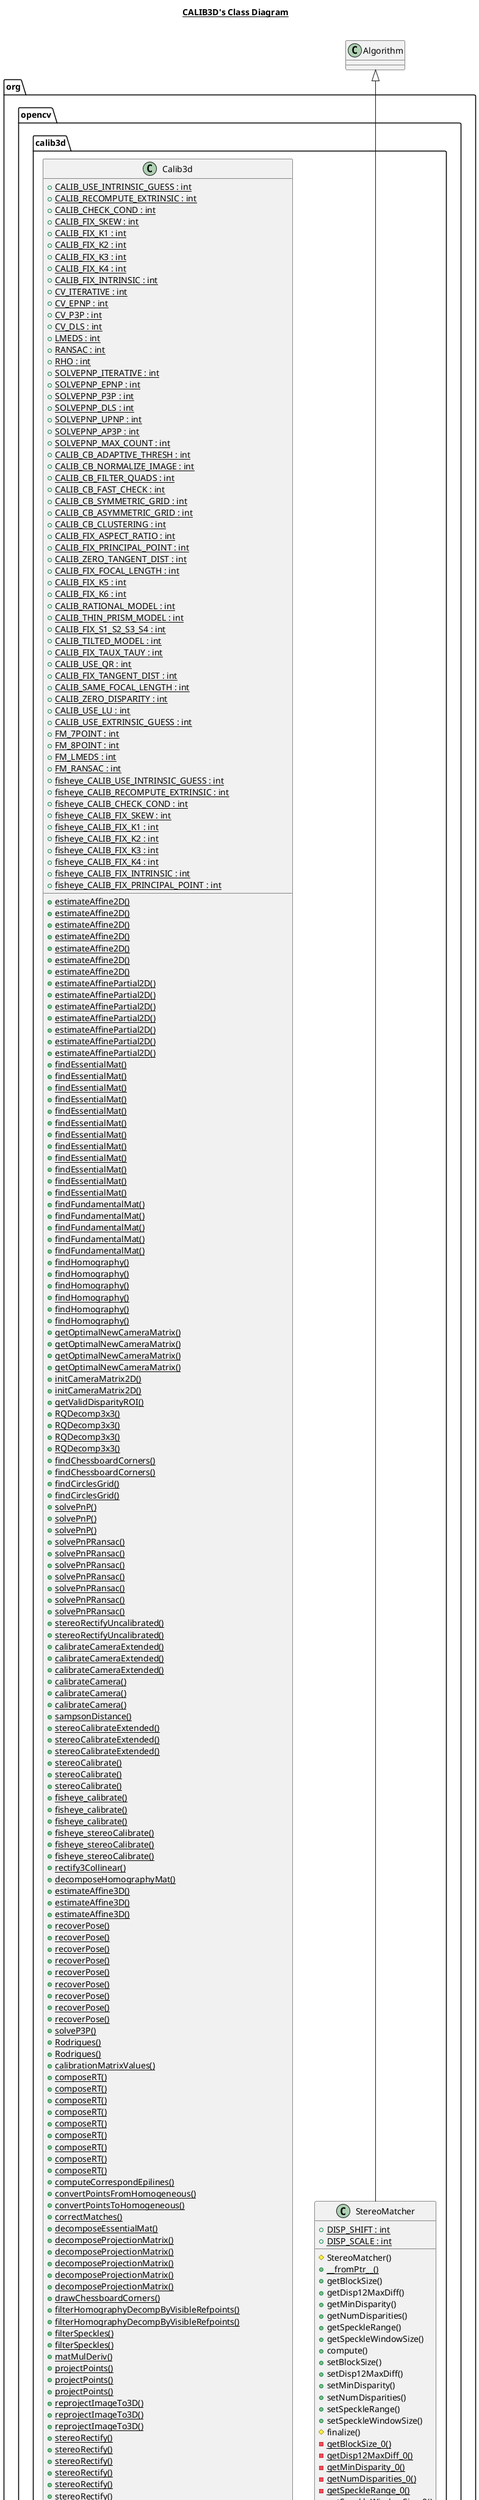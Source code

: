@startuml

title __CALIB3D's Class Diagram__\n

  package org.opencv {
    package org.opencv.calib3d {
      class Calib3d {
          {static} + CALIB_USE_INTRINSIC_GUESS : int
          {static} + CALIB_RECOMPUTE_EXTRINSIC : int
          {static} + CALIB_CHECK_COND : int
          {static} + CALIB_FIX_SKEW : int
          {static} + CALIB_FIX_K1 : int
          {static} + CALIB_FIX_K2 : int
          {static} + CALIB_FIX_K3 : int
          {static} + CALIB_FIX_K4 : int
          {static} + CALIB_FIX_INTRINSIC : int
          {static} + CV_ITERATIVE : int
          {static} + CV_EPNP : int
          {static} + CV_P3P : int
          {static} + CV_DLS : int
          {static} + LMEDS : int
          {static} + RANSAC : int
          {static} + RHO : int
          {static} + SOLVEPNP_ITERATIVE : int
          {static} + SOLVEPNP_EPNP : int
          {static} + SOLVEPNP_P3P : int
          {static} + SOLVEPNP_DLS : int
          {static} + SOLVEPNP_UPNP : int
          {static} + SOLVEPNP_AP3P : int
          {static} + SOLVEPNP_MAX_COUNT : int
          {static} + CALIB_CB_ADAPTIVE_THRESH : int
          {static} + CALIB_CB_NORMALIZE_IMAGE : int
          {static} + CALIB_CB_FILTER_QUADS : int
          {static} + CALIB_CB_FAST_CHECK : int
          {static} + CALIB_CB_SYMMETRIC_GRID : int
          {static} + CALIB_CB_ASYMMETRIC_GRID : int
          {static} + CALIB_CB_CLUSTERING : int
          {static} + CALIB_FIX_ASPECT_RATIO : int
          {static} + CALIB_FIX_PRINCIPAL_POINT : int
          {static} + CALIB_ZERO_TANGENT_DIST : int
          {static} + CALIB_FIX_FOCAL_LENGTH : int
          {static} + CALIB_FIX_K5 : int
          {static} + CALIB_FIX_K6 : int
          {static} + CALIB_RATIONAL_MODEL : int
          {static} + CALIB_THIN_PRISM_MODEL : int
          {static} + CALIB_FIX_S1_S2_S3_S4 : int
          {static} + CALIB_TILTED_MODEL : int
          {static} + CALIB_FIX_TAUX_TAUY : int
          {static} + CALIB_USE_QR : int
          {static} + CALIB_FIX_TANGENT_DIST : int
          {static} + CALIB_SAME_FOCAL_LENGTH : int
          {static} + CALIB_ZERO_DISPARITY : int
          {static} + CALIB_USE_LU : int
          {static} + CALIB_USE_EXTRINSIC_GUESS : int
          {static} + FM_7POINT : int
          {static} + FM_8POINT : int
          {static} + FM_LMEDS : int
          {static} + FM_RANSAC : int
          {static} + fisheye_CALIB_USE_INTRINSIC_GUESS : int
          {static} + fisheye_CALIB_RECOMPUTE_EXTRINSIC : int
          {static} + fisheye_CALIB_CHECK_COND : int
          {static} + fisheye_CALIB_FIX_SKEW : int
          {static} + fisheye_CALIB_FIX_K1 : int
          {static} + fisheye_CALIB_FIX_K2 : int
          {static} + fisheye_CALIB_FIX_K3 : int
          {static} + fisheye_CALIB_FIX_K4 : int
          {static} + fisheye_CALIB_FIX_INTRINSIC : int
          {static} + fisheye_CALIB_FIX_PRINCIPAL_POINT : int
          {static} + estimateAffine2D()
          {static} + estimateAffine2D()
          {static} + estimateAffine2D()
          {static} + estimateAffine2D()
          {static} + estimateAffine2D()
          {static} + estimateAffine2D()
          {static} + estimateAffine2D()
          {static} + estimateAffinePartial2D()
          {static} + estimateAffinePartial2D()
          {static} + estimateAffinePartial2D()
          {static} + estimateAffinePartial2D()
          {static} + estimateAffinePartial2D()
          {static} + estimateAffinePartial2D()
          {static} + estimateAffinePartial2D()
          {static} + findEssentialMat()
          {static} + findEssentialMat()
          {static} + findEssentialMat()
          {static} + findEssentialMat()
          {static} + findEssentialMat()
          {static} + findEssentialMat()
          {static} + findEssentialMat()
          {static} + findEssentialMat()
          {static} + findEssentialMat()
          {static} + findEssentialMat()
          {static} + findEssentialMat()
          {static} + findEssentialMat()
          {static} + findFundamentalMat()
          {static} + findFundamentalMat()
          {static} + findFundamentalMat()
          {static} + findFundamentalMat()
          {static} + findFundamentalMat()
          {static} + findHomography()
          {static} + findHomography()
          {static} + findHomography()
          {static} + findHomography()
          {static} + findHomography()
          {static} + findHomography()
          {static} + getOptimalNewCameraMatrix()
          {static} + getOptimalNewCameraMatrix()
          {static} + getOptimalNewCameraMatrix()
          {static} + getOptimalNewCameraMatrix()
          {static} + initCameraMatrix2D()
          {static} + initCameraMatrix2D()
          {static} + getValidDisparityROI()
          {static} + RQDecomp3x3()
          {static} + RQDecomp3x3()
          {static} + RQDecomp3x3()
          {static} + RQDecomp3x3()
          {static} + findChessboardCorners()
          {static} + findChessboardCorners()
          {static} + findCirclesGrid()
          {static} + findCirclesGrid()
          {static} + solvePnP()
          {static} + solvePnP()
          {static} + solvePnP()
          {static} + solvePnPRansac()
          {static} + solvePnPRansac()
          {static} + solvePnPRansac()
          {static} + solvePnPRansac()
          {static} + solvePnPRansac()
          {static} + solvePnPRansac()
          {static} + solvePnPRansac()
          {static} + stereoRectifyUncalibrated()
          {static} + stereoRectifyUncalibrated()
          {static} + calibrateCameraExtended()
          {static} + calibrateCameraExtended()
          {static} + calibrateCameraExtended()
          {static} + calibrateCamera()
          {static} + calibrateCamera()
          {static} + calibrateCamera()
          {static} + sampsonDistance()
          {static} + stereoCalibrateExtended()
          {static} + stereoCalibrateExtended()
          {static} + stereoCalibrateExtended()
          {static} + stereoCalibrate()
          {static} + stereoCalibrate()
          {static} + stereoCalibrate()
          {static} + fisheye_calibrate()
          {static} + fisheye_calibrate()
          {static} + fisheye_calibrate()
          {static} + fisheye_stereoCalibrate()
          {static} + fisheye_stereoCalibrate()
          {static} + fisheye_stereoCalibrate()
          {static} + rectify3Collinear()
          {static} + decomposeHomographyMat()
          {static} + estimateAffine3D()
          {static} + estimateAffine3D()
          {static} + estimateAffine3D()
          {static} + recoverPose()
          {static} + recoverPose()
          {static} + recoverPose()
          {static} + recoverPose()
          {static} + recoverPose()
          {static} + recoverPose()
          {static} + recoverPose()
          {static} + recoverPose()
          {static} + recoverPose()
          {static} + solveP3P()
          {static} + Rodrigues()
          {static} + Rodrigues()
          {static} + calibrationMatrixValues()
          {static} + composeRT()
          {static} + composeRT()
          {static} + composeRT()
          {static} + composeRT()
          {static} + composeRT()
          {static} + composeRT()
          {static} + composeRT()
          {static} + composeRT()
          {static} + composeRT()
          {static} + computeCorrespondEpilines()
          {static} + convertPointsFromHomogeneous()
          {static} + convertPointsToHomogeneous()
          {static} + correctMatches()
          {static} + decomposeEssentialMat()
          {static} + decomposeProjectionMatrix()
          {static} + decomposeProjectionMatrix()
          {static} + decomposeProjectionMatrix()
          {static} + decomposeProjectionMatrix()
          {static} + decomposeProjectionMatrix()
          {static} + drawChessboardCorners()
          {static} + filterHomographyDecompByVisibleRefpoints()
          {static} + filterHomographyDecompByVisibleRefpoints()
          {static} + filterSpeckles()
          {static} + filterSpeckles()
          {static} + matMulDeriv()
          {static} + projectPoints()
          {static} + projectPoints()
          {static} + projectPoints()
          {static} + reprojectImageTo3D()
          {static} + reprojectImageTo3D()
          {static} + reprojectImageTo3D()
          {static} + stereoRectify()
          {static} + stereoRectify()
          {static} + stereoRectify()
          {static} + stereoRectify()
          {static} + stereoRectify()
          {static} + stereoRectify()
          {static} + triangulatePoints()
          {static} + validateDisparity()
          {static} + validateDisparity()
          {static} + fisheye_distortPoints()
          {static} + fisheye_distortPoints()
          {static} + fisheye_estimateNewCameraMatrixForUndistortRectify()
          {static} + fisheye_estimateNewCameraMatrixForUndistortRectify()
          {static} + fisheye_estimateNewCameraMatrixForUndistortRectify()
          {static} + fisheye_estimateNewCameraMatrixForUndistortRectify()
          {static} + fisheye_initUndistortRectifyMap()
          {static} + fisheye_projectPoints()
          {static} + fisheye_projectPoints()
          {static} + fisheye_projectPoints()
          {static} + fisheye_stereoRectify()
          {static} + fisheye_stereoRectify()
          {static} + fisheye_stereoRectify()
          {static} + fisheye_stereoRectify()
          {static} + fisheye_undistortImage()
          {static} + fisheye_undistortImage()
          {static} + fisheye_undistortImage()
          {static} + fisheye_undistortPoints()
          {static} + fisheye_undistortPoints()
          {static} + fisheye_undistortPoints()
          {static} - estimateAffine2D_0()
          {static} - estimateAffine2D_1()
          {static} - estimateAffine2D_2()
          {static} - estimateAffine2D_3()
          {static} - estimateAffine2D_4()
          {static} - estimateAffine2D_5()
          {static} - estimateAffine2D_6()
          {static} - estimateAffinePartial2D_0()
          {static} - estimateAffinePartial2D_1()
          {static} - estimateAffinePartial2D_2()
          {static} - estimateAffinePartial2D_3()
          {static} - estimateAffinePartial2D_4()
          {static} - estimateAffinePartial2D_5()
          {static} - estimateAffinePartial2D_6()
          {static} - findEssentialMat_0()
          {static} - findEssentialMat_1()
          {static} - findEssentialMat_2()
          {static} - findEssentialMat_3()
          {static} - findEssentialMat_4()
          {static} - findEssentialMat_5()
          {static} - findEssentialMat_6()
          {static} - findEssentialMat_7()
          {static} - findEssentialMat_8()
          {static} - findEssentialMat_9()
          {static} - findEssentialMat_10()
          {static} - findEssentialMat_11()
          {static} - findFundamentalMat_0()
          {static} - findFundamentalMat_1()
          {static} - findFundamentalMat_2()
          {static} - findFundamentalMat_3()
          {static} - findFundamentalMat_4()
          {static} - findHomography_0()
          {static} - findHomography_1()
          {static} - findHomography_2()
          {static} - findHomography_3()
          {static} - findHomography_4()
          {static} - findHomography_5()
          {static} - getOptimalNewCameraMatrix_0()
          {static} - getOptimalNewCameraMatrix_1()
          {static} - getOptimalNewCameraMatrix_2()
          {static} - getOptimalNewCameraMatrix_3()
          {static} - initCameraMatrix2D_0()
          {static} - initCameraMatrix2D_1()
          {static} - getValidDisparityROI_0()
          {static} - RQDecomp3x3_0()
          {static} - RQDecomp3x3_1()
          {static} - RQDecomp3x3_2()
          {static} - RQDecomp3x3_3()
          {static} - findChessboardCorners_0()
          {static} - findChessboardCorners_1()
          {static} - findCirclesGrid_0()
          {static} - findCirclesGrid_2()
          {static} - solvePnP_0()
          {static} - solvePnP_1()
          {static} - solvePnP_2()
          {static} - solvePnPRansac_0()
          {static} - solvePnPRansac_1()
          {static} - solvePnPRansac_2()
          {static} - solvePnPRansac_3()
          {static} - solvePnPRansac_4()
          {static} - solvePnPRansac_5()
          {static} - solvePnPRansac_6()
          {static} - stereoRectifyUncalibrated_0()
          {static} - stereoRectifyUncalibrated_1()
          {static} - calibrateCameraExtended_0()
          {static} - calibrateCameraExtended_1()
          {static} - calibrateCameraExtended_2()
          {static} - calibrateCamera_0()
          {static} - calibrateCamera_1()
          {static} - calibrateCamera_2()
          {static} - sampsonDistance_0()
          {static} - stereoCalibrateExtended_0()
          {static} - stereoCalibrateExtended_1()
          {static} - stereoCalibrateExtended_2()
          {static} - stereoCalibrate_0()
          {static} - stereoCalibrate_1()
          {static} - stereoCalibrate_2()
          {static} - fisheye_calibrate_0()
          {static} - fisheye_calibrate_1()
          {static} - fisheye_calibrate_2()
          {static} - fisheye_stereoCalibrate_0()
          {static} - fisheye_stereoCalibrate_1()
          {static} - fisheye_stereoCalibrate_2()
          {static} - rectify3Collinear_0()
          {static} - decomposeHomographyMat_0()
          {static} - estimateAffine3D_0()
          {static} - estimateAffine3D_1()
          {static} - estimateAffine3D_2()
          {static} - recoverPose_0()
          {static} - recoverPose_1()
          {static} - recoverPose_2()
          {static} - recoverPose_3()
          {static} - recoverPose_4()
          {static} - recoverPose_5()
          {static} - recoverPose_6()
          {static} - recoverPose_7()
          {static} - recoverPose_8()
          {static} - solveP3P_0()
          {static} - Rodrigues_0()
          {static} - Rodrigues_1()
          {static} - calibrationMatrixValues_0()
          {static} - composeRT_0()
          {static} - composeRT_1()
          {static} - composeRT_2()
          {static} - composeRT_3()
          {static} - composeRT_4()
          {static} - composeRT_5()
          {static} - composeRT_6()
          {static} - composeRT_7()
          {static} - composeRT_8()
          {static} - computeCorrespondEpilines_0()
          {static} - convertPointsFromHomogeneous_0()
          {static} - convertPointsToHomogeneous_0()
          {static} - correctMatches_0()
          {static} - decomposeEssentialMat_0()
          {static} - decomposeProjectionMatrix_0()
          {static} - decomposeProjectionMatrix_1()
          {static} - decomposeProjectionMatrix_2()
          {static} - decomposeProjectionMatrix_3()
          {static} - decomposeProjectionMatrix_4()
          {static} - drawChessboardCorners_0()
          {static} - filterHomographyDecompByVisibleRefpoints_0()
          {static} - filterHomographyDecompByVisibleRefpoints_1()
          {static} - filterSpeckles_0()
          {static} - filterSpeckles_1()
          {static} - matMulDeriv_0()
          {static} - projectPoints_0()
          {static} - projectPoints_1()
          {static} - projectPoints_2()
          {static} - reprojectImageTo3D_0()
          {static} - reprojectImageTo3D_1()
          {static} - reprojectImageTo3D_2()
          {static} - stereoRectify_0()
          {static} - stereoRectify_1()
          {static} - stereoRectify_2()
          {static} - stereoRectify_3()
          {static} - stereoRectify_4()
          {static} - stereoRectify_5()
          {static} - triangulatePoints_0()
          {static} - validateDisparity_0()
          {static} - validateDisparity_1()
          {static} - fisheye_distortPoints_0()
          {static} - fisheye_distortPoints_1()
          {static} - fisheye_estimateNewCameraMatrixForUndistortRectify_0()
          {static} - fisheye_estimateNewCameraMatrixForUndistortRectify_1()
          {static} - fisheye_estimateNewCameraMatrixForUndistortRectify_2()
          {static} - fisheye_estimateNewCameraMatrixForUndistortRectify_3()
          {static} - fisheye_initUndistortRectifyMap_0()
          {static} - fisheye_projectPoints_0()
          {static} - fisheye_projectPoints_1()
          {static} - fisheye_projectPoints_2()
          {static} - fisheye_stereoRectify_0()
          {static} - fisheye_stereoRectify_1()
          {static} - fisheye_stereoRectify_2()
          {static} - fisheye_stereoRectify_3()
          {static} - fisheye_undistortImage_0()
          {static} - fisheye_undistortImage_1()
          {static} - fisheye_undistortImage_2()
          {static} - fisheye_undistortPoints_0()
          {static} - fisheye_undistortPoints_1()
          {static} - fisheye_undistortPoints_2()
      }
    }
  }
  

  package org.opencv {
    package org.opencv.calib3d {
      class StereoBM {
          {static} + PREFILTER_NORMALIZED_RESPONSE : int
          {static} + PREFILTER_XSOBEL : int
          # StereoBM()
          {static} + __fromPtr__()
          {static} + create()
          {static} + create()
          {static} + create()
          + getROI1()
          + getROI2()
          + getPreFilterCap()
          + getPreFilterSize()
          + getPreFilterType()
          + getSmallerBlockSize()
          + getTextureThreshold()
          + getUniquenessRatio()
          + setPreFilterCap()
          + setPreFilterSize()
          + setPreFilterType()
          + setROI1()
          + setROI2()
          + setSmallerBlockSize()
          + setTextureThreshold()
          + setUniquenessRatio()
          # finalize()
          {static} - create_0()
          {static} - create_1()
          {static} - create_2()
          {static} - getROI1_0()
          {static} - getROI2_0()
          {static} - getPreFilterCap_0()
          {static} - getPreFilterSize_0()
          {static} - getPreFilterType_0()
          {static} - getSmallerBlockSize_0()
          {static} - getTextureThreshold_0()
          {static} - getUniquenessRatio_0()
          {static} - setPreFilterCap_0()
          {static} - setPreFilterSize_0()
          {static} - setPreFilterType_0()
          {static} - setROI1_0()
          {static} - setROI2_0()
          {static} - setSmallerBlockSize_0()
          {static} - setTextureThreshold_0()
          {static} - setUniquenessRatio_0()
          {static} - delete()
      }
    }
  }
  

  package org.opencv {
    package org.opencv.calib3d {
      class StereoMatcher {
          {static} + DISP_SHIFT : int
          {static} + DISP_SCALE : int
          # StereoMatcher()
          {static} + __fromPtr__()
          + getBlockSize()
          + getDisp12MaxDiff()
          + getMinDisparity()
          + getNumDisparities()
          + getSpeckleRange()
          + getSpeckleWindowSize()
          + compute()
          + setBlockSize()
          + setDisp12MaxDiff()
          + setMinDisparity()
          + setNumDisparities()
          + setSpeckleRange()
          + setSpeckleWindowSize()
          # finalize()
          {static} - getBlockSize_0()
          {static} - getDisp12MaxDiff_0()
          {static} - getMinDisparity_0()
          {static} - getNumDisparities_0()
          {static} - getSpeckleRange_0()
          {static} - getSpeckleWindowSize_0()
          {static} - compute_0()
          {static} - setBlockSize_0()
          {static} - setDisp12MaxDiff_0()
          {static} - setMinDisparity_0()
          {static} - setNumDisparities_0()
          {static} - setSpeckleRange_0()
          {static} - setSpeckleWindowSize_0()
          {static} - delete()
      }
    }
  }
  

  package org.opencv {
    package org.opencv.calib3d {
      class StereoSGBM {
          {static} + MODE_SGBM : int
          {static} + MODE_HH : int
          {static} + MODE_SGBM_3WAY : int
          {static} + MODE_HH4 : int
          # StereoSGBM()
          {static} + __fromPtr__()
          {static} + create()
          {static} + create()
          {static} + create()
          {static} + create()
          {static} + create()
          {static} + create()
          {static} + create()
          {static} + create()
          {static} + create()
          {static} + create()
          {static} + create()
          {static} + create()
          + getMode()
          + getP1()
          + getP2()
          + getPreFilterCap()
          + getUniquenessRatio()
          + setMode()
          + setP1()
          + setP2()
          + setPreFilterCap()
          + setUniquenessRatio()
          # finalize()
          {static} - create_0()
          {static} - create_1()
          {static} - create_2()
          {static} - create_3()
          {static} - create_4()
          {static} - create_5()
          {static} - create_6()
          {static} - create_7()
          {static} - create_8()
          {static} - create_9()
          {static} - create_10()
          {static} - create_11()
          {static} - getMode_0()
          {static} - getP1_0()
          {static} - getP2_0()
          {static} - getPreFilterCap_0()
          {static} - getUniquenessRatio_0()
          {static} - setMode_0()
          {static} - setP1_0()
          {static} - setP2_0()
          {static} - setPreFilterCap_0()
          {static} - setUniquenessRatio_0()
          {static} - delete()
      }
    }
  }
  

  StereoBM -up-|> StereoMatcher
  StereoMatcher -up-|> Algorithm
  StereoSGBM -up-|> StereoMatcher


right footer


PlantUML diagram generated by SketchIt! (https://bitbucket.org/pmesmeur/sketch.it)
For more information about this tool, please contact philippe.mesmeur@gmail.com
endfooter

@enduml
